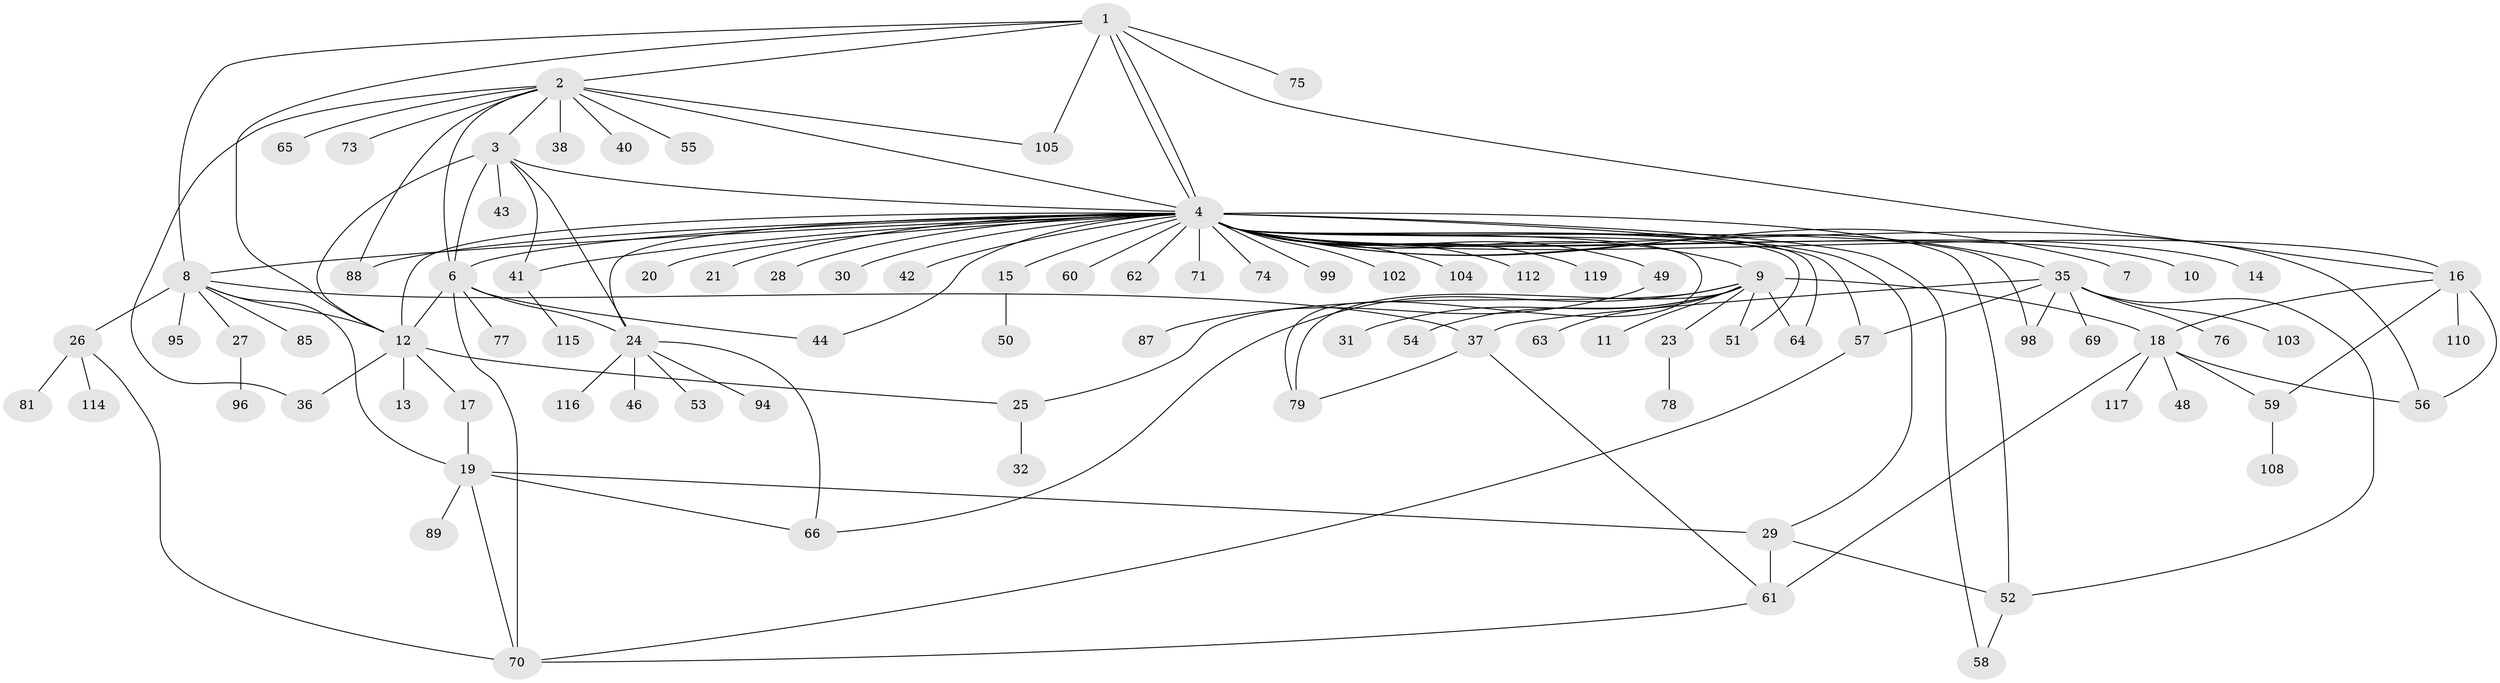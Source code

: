 // Generated by graph-tools (version 1.1) at 2025/23/03/03/25 07:23:53]
// undirected, 91 vertices, 133 edges
graph export_dot {
graph [start="1"]
  node [color=gray90,style=filled];
  1 [super="+93"];
  2 [super="+22"];
  3 [super="+33"];
  4 [super="+5"];
  6 [super="+97"];
  7;
  8 [super="+45"];
  9 [super="+111"];
  10;
  11;
  12 [super="+106"];
  13;
  14;
  15;
  16 [super="+34"];
  17;
  18 [super="+47"];
  19 [super="+83"];
  20 [super="+118"];
  21;
  23;
  24 [super="+39"];
  25 [super="+72"];
  26 [super="+109"];
  27;
  28;
  29 [super="+91"];
  30;
  31;
  32;
  35 [super="+68"];
  36;
  37 [super="+80"];
  38;
  40;
  41;
  42 [super="+86"];
  43;
  44;
  46;
  48;
  49 [super="+67"];
  50;
  51;
  52 [super="+90"];
  53;
  54;
  55;
  56;
  57 [super="+82"];
  58 [super="+100"];
  59;
  60;
  61;
  62;
  63;
  64;
  65;
  66;
  69 [super="+84"];
  70 [super="+92"];
  71;
  73;
  74;
  75;
  76;
  77;
  78;
  79 [super="+101"];
  81;
  85;
  87;
  88;
  89;
  94;
  95 [super="+107"];
  96;
  98 [super="+113"];
  99;
  102;
  103;
  104;
  105;
  108;
  110;
  112;
  114;
  115;
  116;
  117;
  119;
  1 -- 2;
  1 -- 4;
  1 -- 4;
  1 -- 8;
  1 -- 16;
  1 -- 75;
  1 -- 105;
  1 -- 12;
  2 -- 3;
  2 -- 4 [weight=2];
  2 -- 36;
  2 -- 38;
  2 -- 40;
  2 -- 55;
  2 -- 65;
  2 -- 73;
  2 -- 88;
  2 -- 105;
  2 -- 6;
  3 -- 4;
  3 -- 6 [weight=2];
  3 -- 24;
  3 -- 41;
  3 -- 43;
  3 -- 12;
  4 -- 10;
  4 -- 21;
  4 -- 28;
  4 -- 30;
  4 -- 41;
  4 -- 49;
  4 -- 52;
  4 -- 56 [weight=2];
  4 -- 71;
  4 -- 79;
  4 -- 104;
  4 -- 112;
  4 -- 7;
  4 -- 8;
  4 -- 9;
  4 -- 12 [weight=2];
  4 -- 14;
  4 -- 15;
  4 -- 16;
  4 -- 20 [weight=2];
  4 -- 24 [weight=2];
  4 -- 29;
  4 -- 35 [weight=2];
  4 -- 42;
  4 -- 44;
  4 -- 51;
  4 -- 57;
  4 -- 58;
  4 -- 60;
  4 -- 62;
  4 -- 64;
  4 -- 74;
  4 -- 88;
  4 -- 98;
  4 -- 99;
  4 -- 102;
  4 -- 119;
  4 -- 6;
  6 -- 24;
  6 -- 77;
  6 -- 70;
  6 -- 12;
  6 -- 44;
  8 -- 19;
  8 -- 26 [weight=2];
  8 -- 27;
  8 -- 85;
  8 -- 95;
  8 -- 37;
  8 -- 12;
  9 -- 11;
  9 -- 23;
  9 -- 31;
  9 -- 54;
  9 -- 63;
  9 -- 64;
  9 -- 66;
  9 -- 51;
  9 -- 18;
  9 -- 79;
  9 -- 25;
  12 -- 13;
  12 -- 17;
  12 -- 25;
  12 -- 36;
  15 -- 50;
  16 -- 18;
  16 -- 56;
  16 -- 59;
  16 -- 110;
  17 -- 19;
  18 -- 48;
  18 -- 117;
  18 -- 56;
  18 -- 59;
  18 -- 61;
  19 -- 66;
  19 -- 70;
  19 -- 89;
  19 -- 29;
  23 -- 78;
  24 -- 94;
  24 -- 116;
  24 -- 66;
  24 -- 53;
  24 -- 46;
  25 -- 32;
  26 -- 70;
  26 -- 81;
  26 -- 114;
  27 -- 96;
  29 -- 61 [weight=2];
  29 -- 52;
  35 -- 37;
  35 -- 98;
  35 -- 69;
  35 -- 103;
  35 -- 76;
  35 -- 52;
  35 -- 57;
  37 -- 61;
  37 -- 79;
  41 -- 115;
  49 -- 87;
  52 -- 58;
  57 -- 70;
  59 -- 108;
  61 -- 70;
}

